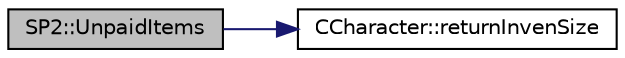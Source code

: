 digraph "SP2::UnpaidItems"
{
  bgcolor="transparent";
  edge [fontname="Helvetica",fontsize="10",labelfontname="Helvetica",labelfontsize="10"];
  node [fontname="Helvetica",fontsize="10",shape=record];
  rankdir="LR";
  Node1 [label="SP2::UnpaidItems",height=0.2,width=0.4,color="black", fillcolor="grey75", style="filled", fontcolor="black"];
  Node1 -> Node2 [color="midnightblue",fontsize="10",style="solid",fontname="Helvetica"];
  Node2 [label="CCharacter::returnInvenSize",height=0.2,width=0.4,color="black",URL="$classCCharacter.html#ad5f30d8f816db4ce704cd1a8151c3ceb"];
}
